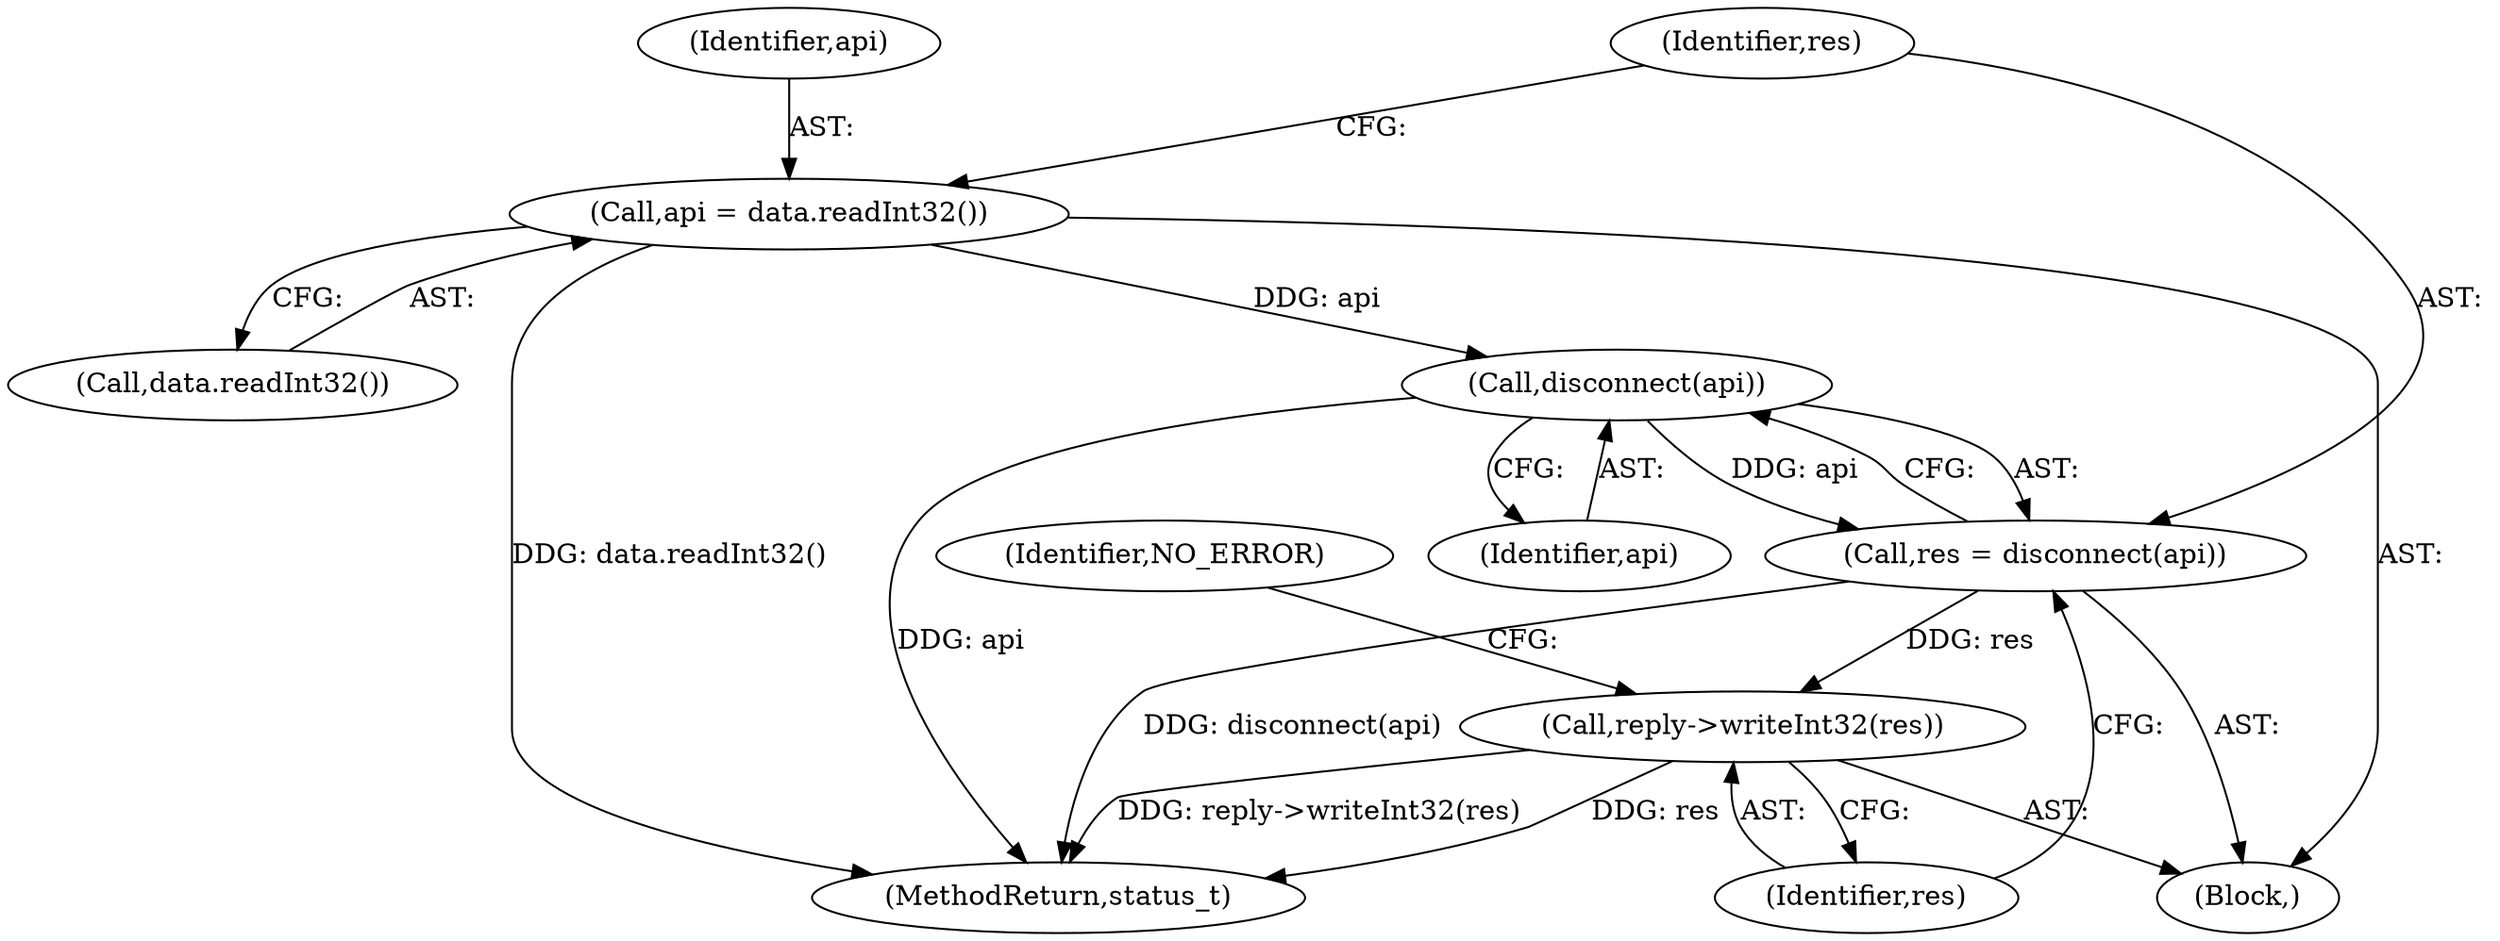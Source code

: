 digraph "0_Android_d06421fd37fbb7fd07002e6738fac3a223cb1a62@API" {
"1000365" [label="(Call,disconnect(api))"];
"1000359" [label="(Call,api = data.readInt32())"];
"1000363" [label="(Call,res = disconnect(api))"];
"1000367" [label="(Call,reply->writeInt32(res))"];
"1000359" [label="(Call,api = data.readInt32())"];
"1000365" [label="(Call,disconnect(api))"];
"1000367" [label="(Call,reply->writeInt32(res))"];
"1000353" [label="(Block,)"];
"1000370" [label="(Identifier,NO_ERROR)"];
"1000368" [label="(Identifier,res)"];
"1000363" [label="(Call,res = disconnect(api))"];
"1000361" [label="(Call,data.readInt32())"];
"1000366" [label="(Identifier,api)"];
"1000360" [label="(Identifier,api)"];
"1000378" [label="(MethodReturn,status_t)"];
"1000364" [label="(Identifier,res)"];
"1000365" -> "1000363"  [label="AST: "];
"1000365" -> "1000366"  [label="CFG: "];
"1000366" -> "1000365"  [label="AST: "];
"1000363" -> "1000365"  [label="CFG: "];
"1000365" -> "1000378"  [label="DDG: api"];
"1000365" -> "1000363"  [label="DDG: api"];
"1000359" -> "1000365"  [label="DDG: api"];
"1000359" -> "1000353"  [label="AST: "];
"1000359" -> "1000361"  [label="CFG: "];
"1000360" -> "1000359"  [label="AST: "];
"1000361" -> "1000359"  [label="AST: "];
"1000364" -> "1000359"  [label="CFG: "];
"1000359" -> "1000378"  [label="DDG: data.readInt32()"];
"1000363" -> "1000353"  [label="AST: "];
"1000364" -> "1000363"  [label="AST: "];
"1000368" -> "1000363"  [label="CFG: "];
"1000363" -> "1000378"  [label="DDG: disconnect(api)"];
"1000363" -> "1000367"  [label="DDG: res"];
"1000367" -> "1000353"  [label="AST: "];
"1000367" -> "1000368"  [label="CFG: "];
"1000368" -> "1000367"  [label="AST: "];
"1000370" -> "1000367"  [label="CFG: "];
"1000367" -> "1000378"  [label="DDG: res"];
"1000367" -> "1000378"  [label="DDG: reply->writeInt32(res)"];
}
